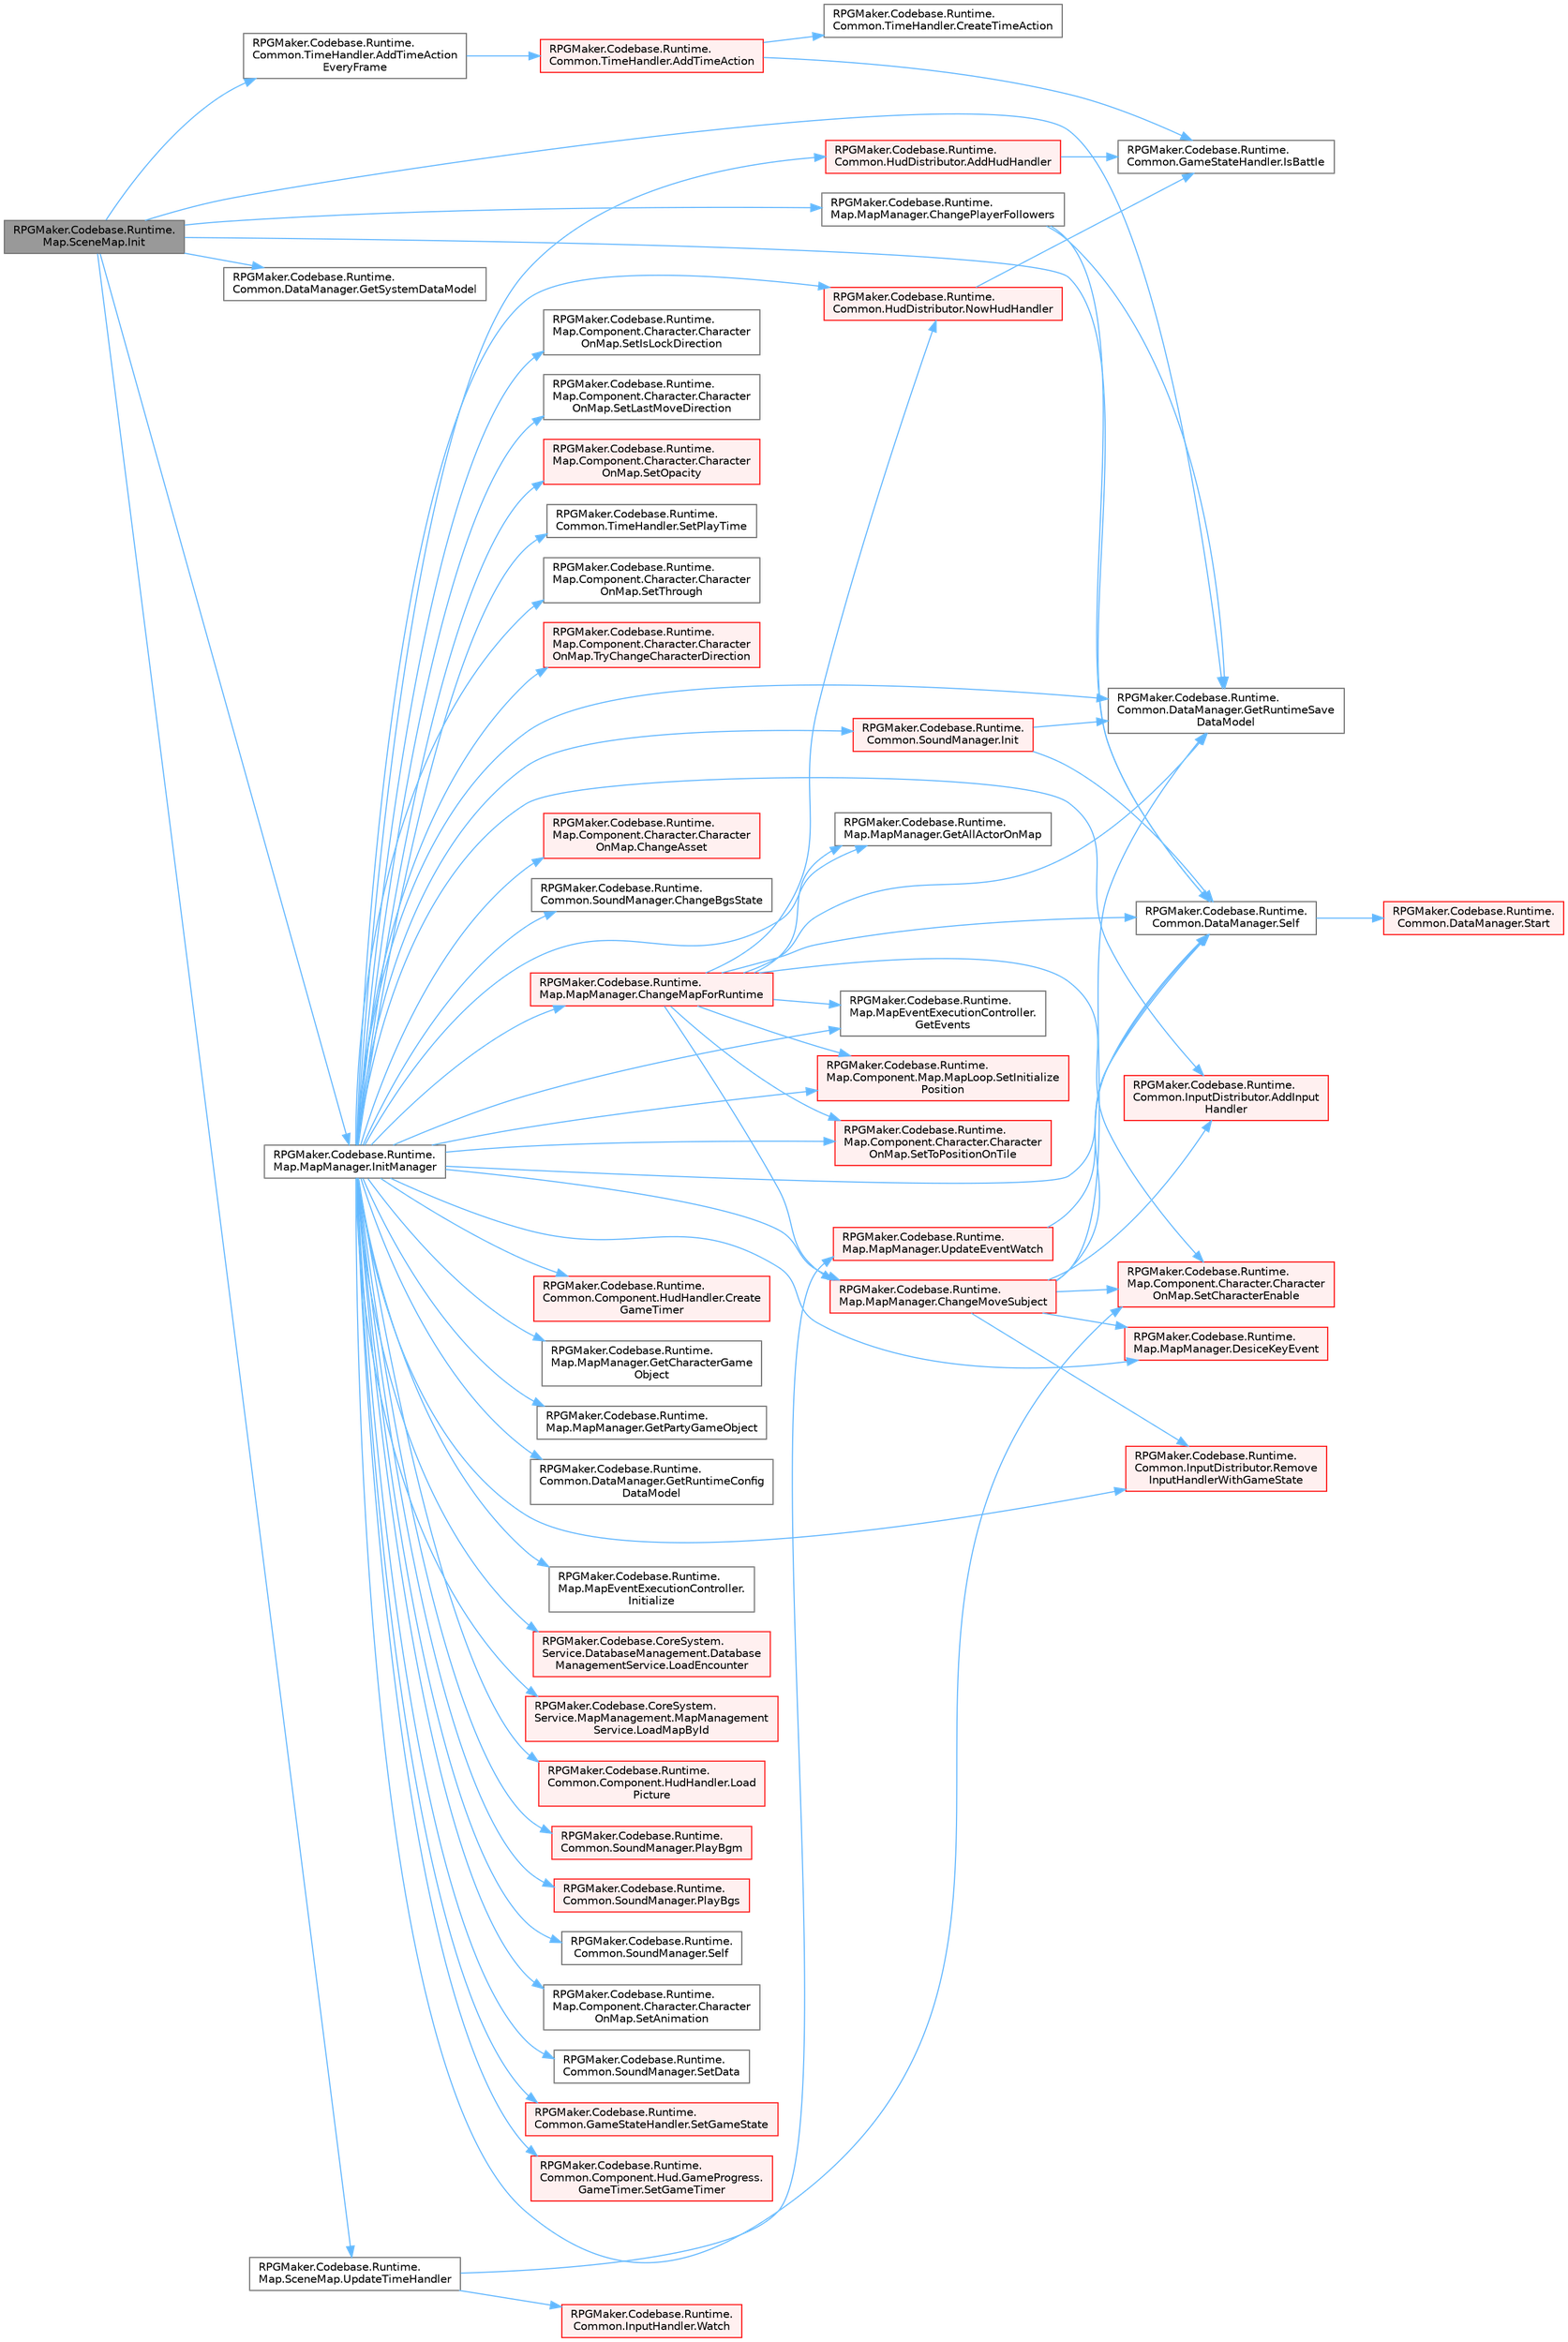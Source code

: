 digraph "RPGMaker.Codebase.Runtime.Map.SceneMap.Init"
{
 // LATEX_PDF_SIZE
  bgcolor="transparent";
  edge [fontname=Helvetica,fontsize=10,labelfontname=Helvetica,labelfontsize=10];
  node [fontname=Helvetica,fontsize=10,shape=box,height=0.2,width=0.4];
  rankdir="LR";
  Node1 [id="Node000001",label="RPGMaker.Codebase.Runtime.\lMap.SceneMap.Init",height=0.2,width=0.4,color="gray40", fillcolor="grey60", style="filled", fontcolor="black",tooltip=" "];
  Node1 -> Node2 [id="edge1_Node000001_Node000002",color="steelblue1",style="solid",tooltip=" "];
  Node2 [id="Node000002",label="RPGMaker.Codebase.Runtime.\lCommon.TimeHandler.AddTimeAction\lEveryFrame",height=0.2,width=0.4,color="grey40", fillcolor="white", style="filled",URL="$d3/dac/class_r_p_g_maker_1_1_codebase_1_1_runtime_1_1_common_1_1_time_handler.html#ac9871a57a401c0da5670b07803acc775",tooltip="実行するActionの登録（毎フレーム）"];
  Node2 -> Node3 [id="edge2_Node000002_Node000003",color="steelblue1",style="solid",tooltip=" "];
  Node3 [id="Node000003",label="RPGMaker.Codebase.Runtime.\lCommon.TimeHandler.AddTimeAction",height=0.2,width=0.4,color="red", fillcolor="#FFF0F0", style="filled",URL="$d3/dac/class_r_p_g_maker_1_1_codebase_1_1_runtime_1_1_common_1_1_time_handler.html#ac4a358a4a2136a175a780d969a5a2ae2",tooltip="実行するActionの登録"];
  Node3 -> Node4 [id="edge3_Node000003_Node000004",color="steelblue1",style="solid",tooltip=" "];
  Node4 [id="Node000004",label="RPGMaker.Codebase.Runtime.\lCommon.TimeHandler.CreateTimeAction",height=0.2,width=0.4,color="grey40", fillcolor="white", style="filled",URL="$d3/dac/class_r_p_g_maker_1_1_codebase_1_1_runtime_1_1_common_1_1_time_handler.html#a5eef3d1f8380e9a82f53b599f3a3b2d5",tooltip=" "];
  Node3 -> Node5 [id="edge4_Node000003_Node000005",color="steelblue1",style="solid",tooltip=" "];
  Node5 [id="Node000005",label="RPGMaker.Codebase.Runtime.\lCommon.GameStateHandler.IsBattle",height=0.2,width=0.4,color="grey40", fillcolor="white", style="filled",URL="$de/d2c/class_r_p_g_maker_1_1_codebase_1_1_runtime_1_1_common_1_1_game_state_handler.html#ad21ee0055358ca67238c33be028d2d7b",tooltip="現在の状態がBATTLEまたは、BATTLE_EVENTかどうかを返却する"];
  Node1 -> Node8 [id="edge5_Node000001_Node000008",color="steelblue1",style="solid",tooltip=" "];
  Node8 [id="Node000008",label="RPGMaker.Codebase.Runtime.\lMap.MapManager.ChangePlayerFollowers",height=0.2,width=0.4,color="grey40", fillcolor="white", style="filled",URL="$d5/d0f/class_r_p_g_maker_1_1_codebase_1_1_runtime_1_1_map_1_1_map_manager.html#a74049f5a6c0d915fe67b6114338f297f",tooltip="隊列歩行を行うかどうかを設定する"];
  Node8 -> Node9 [id="edge6_Node000008_Node000009",color="steelblue1",style="solid",tooltip=" "];
  Node9 [id="Node000009",label="RPGMaker.Codebase.Runtime.\lCommon.DataManager.GetRuntimeSave\lDataModel",height=0.2,width=0.4,color="grey40", fillcolor="white", style="filled",URL="$d5/d08/class_r_p_g_maker_1_1_codebase_1_1_runtime_1_1_common_1_1_data_manager.html#aa008ccb1bfddc97c2c6618cfe1fe9ab9",tooltip=" "];
  Node8 -> Node10 [id="edge7_Node000008_Node000010",color="steelblue1",style="solid",tooltip=" "];
  Node10 [id="Node000010",label="RPGMaker.Codebase.Runtime.\lCommon.DataManager.Self",height=0.2,width=0.4,color="grey40", fillcolor="white", style="filled",URL="$d5/d08/class_r_p_g_maker_1_1_codebase_1_1_runtime_1_1_common_1_1_data_manager.html#a8f0a40fd71fe0a873d1905e106299934",tooltip=" "];
  Node10 -> Node11 [id="edge8_Node000010_Node000011",color="steelblue1",style="solid",tooltip=" "];
  Node11 [id="Node000011",label="RPGMaker.Codebase.Runtime.\lCommon.DataManager.Start",height=0.2,width=0.4,color="red", fillcolor="#FFF0F0", style="filled",URL="$d5/d08/class_r_p_g_maker_1_1_codebase_1_1_runtime_1_1_common_1_1_data_manager.html#ace8f5b29b336a071e6383ecdbe0f85c5",tooltip=" "];
  Node1 -> Node9 [id="edge9_Node000001_Node000009",color="steelblue1",style="solid",tooltip=" "];
  Node1 -> Node48 [id="edge10_Node000001_Node000048",color="steelblue1",style="solid",tooltip=" "];
  Node48 [id="Node000048",label="RPGMaker.Codebase.Runtime.\lCommon.DataManager.GetSystemDataModel",height=0.2,width=0.4,color="grey40", fillcolor="white", style="filled",URL="$d5/d08/class_r_p_g_maker_1_1_codebase_1_1_runtime_1_1_common_1_1_data_manager.html#acdc0251471c3db50b36db22a1f9b9d83",tooltip=" "];
  Node1 -> Node49 [id="edge11_Node000001_Node000049",color="steelblue1",style="solid",tooltip=" "];
  Node49 [id="Node000049",label="RPGMaker.Codebase.Runtime.\lMap.MapManager.InitManager",height=0.2,width=0.4,color="grey40", fillcolor="white", style="filled",URL="$d5/d0f/class_r_p_g_maker_1_1_codebase_1_1_runtime_1_1_map_1_1_map_manager.html#ae14061e8d125d7fe532437b6ba183131",tooltip="マップ初期化"];
  Node49 -> Node50 [id="edge12_Node000049_Node000050",color="steelblue1",style="solid",tooltip=" "];
  Node50 [id="Node000050",label="RPGMaker.Codebase.Runtime.\lCommon.HudDistributor.AddHudHandler",height=0.2,width=0.4,color="red", fillcolor="#FFF0F0", style="filled",URL="$de/df1/class_r_p_g_maker_1_1_codebase_1_1_runtime_1_1_common_1_1_hud_distributor.html#a493e2ea441be41285d7909efbe4e3a68",tooltip="HudHandlerを登録"];
  Node50 -> Node5 [id="edge13_Node000050_Node000005",color="steelblue1",style="solid",tooltip=" "];
  Node49 -> Node55 [id="edge14_Node000049_Node000055",color="steelblue1",style="solid",tooltip=" "];
  Node55 [id="Node000055",label="RPGMaker.Codebase.Runtime.\lCommon.InputDistributor.AddInput\lHandler",height=0.2,width=0.4,color="red", fillcolor="#FFF0F0", style="filled",URL="$d3/df6/class_r_p_g_maker_1_1_codebase_1_1_runtime_1_1_common_1_1_input_distributor.html#a402385a83dcdf16396dde4ed413ffc74",tooltip="キーやマウスのイベントに対して実行するコールバック処理の登録"];
  Node49 -> Node57 [id="edge15_Node000049_Node000057",color="steelblue1",style="solid",tooltip=" "];
  Node57 [id="Node000057",label="RPGMaker.Codebase.Runtime.\lMap.Component.Character.Character\lOnMap.ChangeAsset",height=0.2,width=0.4,color="red", fillcolor="#FFF0F0", style="filled",URL="$d0/dad/class_r_p_g_maker_1_1_codebase_1_1_runtime_1_1_map_1_1_component_1_1_character_1_1_character_on_map.html#a41928ad79ad9f7867e1a03876e237d1c",tooltip=" "];
  Node49 -> Node83 [id="edge16_Node000049_Node000083",color="steelblue1",style="solid",tooltip=" "];
  Node83 [id="Node000083",label="RPGMaker.Codebase.Runtime.\lCommon.SoundManager.ChangeBgsState",height=0.2,width=0.4,color="grey40", fillcolor="white", style="filled",URL="$dc/d92/class_r_p_g_maker_1_1_codebase_1_1_runtime_1_1_common_1_1_sound_manager.html#a2363d8850dfe737bd94cd9a3627ee0f3",tooltip=" "];
  Node49 -> Node84 [id="edge17_Node000049_Node000084",color="steelblue1",style="solid",tooltip=" "];
  Node84 [id="Node000084",label="RPGMaker.Codebase.Runtime.\lMap.MapManager.ChangeMapForRuntime",height=0.2,width=0.4,color="red", fillcolor="#FFF0F0", style="filled",URL="$d5/d0f/class_r_p_g_maker_1_1_codebase_1_1_runtime_1_1_map_1_1_map_manager.html#a164b0a6efee413b3cff10ea519ab8029",tooltip="マップを表示する"];
  Node84 -> Node99 [id="edge18_Node000084_Node000099",color="steelblue1",style="solid",tooltip=" "];
  Node99 [id="Node000099",label="RPGMaker.Codebase.Runtime.\lMap.MapManager.ChangeMoveSubject",height=0.2,width=0.4,color="red", fillcolor="#FFF0F0", style="filled",URL="$d5/d0f/class_r_p_g_maker_1_1_codebase_1_1_runtime_1_1_map_1_1_map_manager.html#a5d00d2c525cee192d90fc53bbc0c8682",tooltip=" "];
  Node99 -> Node55 [id="edge19_Node000099_Node000055",color="steelblue1",style="solid",tooltip=" "];
  Node99 -> Node105 [id="edge20_Node000099_Node000105",color="steelblue1",style="solid",tooltip=" "];
  Node105 [id="Node000105",label="RPGMaker.Codebase.Runtime.\lMap.MapManager.DesiceKeyEvent",height=0.2,width=0.4,color="red", fillcolor="#FFF0F0", style="filled",URL="$d5/d0f/class_r_p_g_maker_1_1_codebase_1_1_runtime_1_1_map_1_1_map_manager.html#a2655da596d391627e8c2f71e6e490b62",tooltip="目の前にイベントがあり、その発動契機がTalkであればイベントを開始する"];
  Node99 -> Node9 [id="edge21_Node000099_Node000009",color="steelblue1",style="solid",tooltip=" "];
  Node99 -> Node284 [id="edge22_Node000099_Node000284",color="steelblue1",style="solid",tooltip=" "];
  Node284 [id="Node000284",label="RPGMaker.Codebase.Runtime.\lCommon.InputDistributor.Remove\lInputHandlerWithGameState",height=0.2,width=0.4,color="red", fillcolor="#FFF0F0", style="filled",URL="$d3/df6/class_r_p_g_maker_1_1_codebase_1_1_runtime_1_1_common_1_1_input_distributor.html#a94f2b7f6d7e8ce2a8cef3862a2199c67",tooltip="GameStateに紐づくキーやマウスのイベントを破棄する"];
  Node99 -> Node10 [id="edge23_Node000099_Node000010",color="steelblue1",style="solid",tooltip=" "];
  Node99 -> Node273 [id="edge24_Node000099_Node000273",color="steelblue1",style="solid",tooltip=" "];
  Node273 [id="Node000273",label="RPGMaker.Codebase.Runtime.\lMap.Component.Character.Character\lOnMap.SetCharacterEnable",height=0.2,width=0.4,color="red", fillcolor="#FFF0F0", style="filled",URL="$d0/dad/class_r_p_g_maker_1_1_codebase_1_1_runtime_1_1_map_1_1_component_1_1_character_1_1_character_on_map.html#a756f1d45637d9696729bae9d07e79b81",tooltip=" "];
  Node84 -> Node310 [id="edge25_Node000084_Node000310",color="steelblue1",style="solid",tooltip=" "];
  Node310 [id="Node000310",label="RPGMaker.Codebase.Runtime.\lMap.MapManager.GetAllActorOnMap",height=0.2,width=0.4,color="grey40", fillcolor="white", style="filled",URL="$d5/d0f/class_r_p_g_maker_1_1_codebase_1_1_runtime_1_1_map_1_1_map_manager.html#ae9abdce9b407bb0afa7c93a9632177ba",tooltip="操作中のアクターを含めたパーティメンバー全員の情報を取得する"];
  Node84 -> Node243 [id="edge26_Node000084_Node000243",color="steelblue1",style="solid",tooltip=" "];
  Node243 [id="Node000243",label="RPGMaker.Codebase.Runtime.\lMap.MapEventExecutionController.\lGetEvents",height=0.2,width=0.4,color="grey40", fillcolor="white", style="filled",URL="$db/d6c/class_r_p_g_maker_1_1_codebase_1_1_runtime_1_1_map_1_1_map_event_execution_controller.html#a9bbf8c17f4e918ec6053dc6901d9fd17",tooltip="マップ内のイベントリスト返却"];
  Node84 -> Node9 [id="edge27_Node000084_Node000009",color="steelblue1",style="solid",tooltip=" "];
  Node84 -> Node54 [id="edge28_Node000084_Node000054",color="steelblue1",style="solid",tooltip=" "];
  Node54 [id="Node000054",label="RPGMaker.Codebase.Runtime.\lCommon.HudDistributor.NowHudHandler",height=0.2,width=0.4,color="red", fillcolor="#FFF0F0", style="filled",URL="$de/df1/class_r_p_g_maker_1_1_codebase_1_1_runtime_1_1_common_1_1_hud_distributor.html#a9d7e7a73b205c8bbd12640dd907d18c4",tooltip="現在のHudHandlerを返却"];
  Node54 -> Node5 [id="edge29_Node000054_Node000005",color="steelblue1",style="solid",tooltip=" "];
  Node84 -> Node10 [id="edge30_Node000084_Node000010",color="steelblue1",style="solid",tooltip=" "];
  Node84 -> Node273 [id="edge31_Node000084_Node000273",color="steelblue1",style="solid",tooltip=" "];
  Node84 -> Node350 [id="edge32_Node000084_Node000350",color="steelblue1",style="solid",tooltip=" "];
  Node350 [id="Node000350",label="RPGMaker.Codebase.Runtime.\lMap.Component.Map.MapLoop.SetInitialize\lPosition",height=0.2,width=0.4,color="red", fillcolor="#FFF0F0", style="filled",URL="$d9/d69/class_r_p_g_maker_1_1_codebase_1_1_runtime_1_1_map_1_1_component_1_1_map_1_1_map_loop.html#a85e714fa8710b770ce7d340c5b5e750b",tooltip=" "];
  Node84 -> Node345 [id="edge33_Node000084_Node000345",color="steelblue1",style="solid",tooltip=" "];
  Node345 [id="Node000345",label="RPGMaker.Codebase.Runtime.\lMap.Component.Character.Character\lOnMap.SetToPositionOnTile",height=0.2,width=0.4,color="red", fillcolor="#FFF0F0", style="filled",URL="$d0/dad/class_r_p_g_maker_1_1_codebase_1_1_runtime_1_1_map_1_1_component_1_1_character_1_1_character_on_map.html#a651992270bdda6f0bd081d9f55b619c0",tooltip="指定したタイルの位置を設定"];
  Node49 -> Node99 [id="edge34_Node000049_Node000099",color="steelblue1",style="solid",tooltip=" "];
  Node49 -> Node356 [id="edge35_Node000049_Node000356",color="steelblue1",style="solid",tooltip=" "];
  Node356 [id="Node000356",label="RPGMaker.Codebase.Runtime.\lCommon.Component.HudHandler.Create\lGameTimer",height=0.2,width=0.4,color="red", fillcolor="#FFF0F0", style="filled",URL="$d4/ddb/class_r_p_g_maker_1_1_codebase_1_1_runtime_1_1_common_1_1_component_1_1_hud_handler.html#a562ffa9f3824378fe0af3f14d43483c7",tooltip=" "];
  Node49 -> Node105 [id="edge36_Node000049_Node000105",color="steelblue1",style="solid",tooltip=" "];
  Node49 -> Node310 [id="edge37_Node000049_Node000310",color="steelblue1",style="solid",tooltip=" "];
  Node49 -> Node359 [id="edge38_Node000049_Node000359",color="steelblue1",style="solid",tooltip=" "];
  Node359 [id="Node000359",label="RPGMaker.Codebase.Runtime.\lMap.MapManager.GetCharacterGame\lObject",height=0.2,width=0.4,color="grey40", fillcolor="white", style="filled",URL="$d5/d0f/class_r_p_g_maker_1_1_codebase_1_1_runtime_1_1_map_1_1_map_manager.html#afd9834ddf477f1b4c3f82e72e59f6b9c",tooltip="操作中のアクターを取得"];
  Node49 -> Node243 [id="edge39_Node000049_Node000243",color="steelblue1",style="solid",tooltip=" "];
  Node49 -> Node360 [id="edge40_Node000049_Node000360",color="steelblue1",style="solid",tooltip=" "];
  Node360 [id="Node000360",label="RPGMaker.Codebase.Runtime.\lMap.MapManager.GetPartyGameObject",height=0.2,width=0.4,color="grey40", fillcolor="white", style="filled",URL="$d5/d0f/class_r_p_g_maker_1_1_codebase_1_1_runtime_1_1_map_1_1_map_manager.html#ae9fb5e8b32853d5d7908baf888d5c198",tooltip=" "];
  Node49 -> Node361 [id="edge41_Node000049_Node000361",color="steelblue1",style="solid",tooltip=" "];
  Node361 [id="Node000361",label="RPGMaker.Codebase.Runtime.\lCommon.DataManager.GetRuntimeConfig\lDataModel",height=0.2,width=0.4,color="grey40", fillcolor="white", style="filled",URL="$d5/d08/class_r_p_g_maker_1_1_codebase_1_1_runtime_1_1_common_1_1_data_manager.html#a0a2ffc641c2e2cb5de6540b100272aa5",tooltip=" "];
  Node49 -> Node9 [id="edge42_Node000049_Node000009",color="steelblue1",style="solid",tooltip=" "];
  Node49 -> Node362 [id="edge43_Node000049_Node000362",color="steelblue1",style="solid",tooltip=" "];
  Node362 [id="Node000362",label="RPGMaker.Codebase.Runtime.\lCommon.SoundManager.Init",height=0.2,width=0.4,color="red", fillcolor="#FFF0F0", style="filled",URL="$dc/d92/class_r_p_g_maker_1_1_codebase_1_1_runtime_1_1_common_1_1_sound_manager.html#a355d9f1c0d323b00b6566887669c8706",tooltip=" "];
  Node362 -> Node9 [id="edge44_Node000362_Node000009",color="steelblue1",style="solid",tooltip=" "];
  Node362 -> Node10 [id="edge45_Node000362_Node000010",color="steelblue1",style="solid",tooltip=" "];
  Node49 -> Node364 [id="edge46_Node000049_Node000364",color="steelblue1",style="solid",tooltip=" "];
  Node364 [id="Node000364",label="RPGMaker.Codebase.Runtime.\lMap.MapEventExecutionController.\lInitialize",height=0.2,width=0.4,color="grey40", fillcolor="white", style="filled",URL="$db/d6c/class_r_p_g_maker_1_1_codebase_1_1_runtime_1_1_map_1_1_map_event_execution_controller.html#ae0c634dbb0a651bb2afb0944dde304e4",tooltip="初期化処理"];
  Node49 -> Node365 [id="edge47_Node000049_Node000365",color="steelblue1",style="solid",tooltip=" "];
  Node365 [id="Node000365",label="RPGMaker.Codebase.CoreSystem.\lService.DatabaseManagement.Database\lManagementService.LoadEncounter",height=0.2,width=0.4,color="red", fillcolor="#FFF0F0", style="filled",URL="$db/db0/class_r_p_g_maker_1_1_codebase_1_1_core_system_1_1_service_1_1_database_management_1_1_database_management_service.html#a0864ab8c4911714f06e387db366397f5",tooltip="😁 遭遇読込"];
  Node49 -> Node367 [id="edge48_Node000049_Node000367",color="steelblue1",style="solid",tooltip=" "];
  Node367 [id="Node000367",label="RPGMaker.Codebase.CoreSystem.\lService.MapManagement.MapManagement\lService.LoadMapById",height=0.2,width=0.4,color="red", fillcolor="#FFF0F0", style="filled",URL="$da/d11/class_r_p_g_maker_1_1_codebase_1_1_core_system_1_1_service_1_1_map_management_1_1_map_management_service.html#a634b68e272d7b7c96b5e2dad640f3d05",tooltip="マップ操作"];
  Node49 -> Node371 [id="edge49_Node000049_Node000371",color="steelblue1",style="solid",tooltip=" "];
  Node371 [id="Node000371",label="RPGMaker.Codebase.Runtime.\lCommon.Component.HudHandler.Load\lPicture",height=0.2,width=0.4,color="red", fillcolor="#FFF0F0", style="filled",URL="$d4/ddb/class_r_p_g_maker_1_1_codebase_1_1_runtime_1_1_common_1_1_component_1_1_hud_handler.html#a0ec17ebcce60640eac6f7292311b68b2",tooltip=" "];
  Node49 -> Node54 [id="edge50_Node000049_Node000054",color="steelblue1",style="solid",tooltip=" "];
  Node49 -> Node266 [id="edge51_Node000049_Node000266",color="steelblue1",style="solid",tooltip=" "];
  Node266 [id="Node000266",label="RPGMaker.Codebase.Runtime.\lCommon.SoundManager.PlayBgm",height=0.2,width=0.4,color="red", fillcolor="#FFF0F0", style="filled",URL="$dc/d92/class_r_p_g_maker_1_1_codebase_1_1_runtime_1_1_common_1_1_sound_manager.html#a6c8c608b6e1e7333a2d5ffefd1c22eb1",tooltip=" "];
  Node49 -> Node391 [id="edge52_Node000049_Node000391",color="steelblue1",style="solid",tooltip=" "];
  Node391 [id="Node000391",label="RPGMaker.Codebase.Runtime.\lCommon.SoundManager.PlayBgs",height=0.2,width=0.4,color="red", fillcolor="#FFF0F0", style="filled",URL="$dc/d92/class_r_p_g_maker_1_1_codebase_1_1_runtime_1_1_common_1_1_sound_manager.html#a3885aa1153952db1a46c6b826c09d94d",tooltip=" "];
  Node49 -> Node284 [id="edge53_Node000049_Node000284",color="steelblue1",style="solid",tooltip=" "];
  Node49 -> Node10 [id="edge54_Node000049_Node000010",color="steelblue1",style="solid",tooltip=" "];
  Node49 -> Node191 [id="edge55_Node000049_Node000191",color="steelblue1",style="solid",tooltip=" "];
  Node191 [id="Node000191",label="RPGMaker.Codebase.Runtime.\lCommon.SoundManager.Self",height=0.2,width=0.4,color="grey40", fillcolor="white", style="filled",URL="$dc/d92/class_r_p_g_maker_1_1_codebase_1_1_runtime_1_1_common_1_1_sound_manager.html#aca0898033e6c728c94d26ad955dc4968",tooltip=" "];
  Node49 -> Node332 [id="edge56_Node000049_Node000332",color="steelblue1",style="solid",tooltip=" "];
  Node332 [id="Node000332",label="RPGMaker.Codebase.Runtime.\lMap.Component.Character.Character\lOnMap.SetAnimation",height=0.2,width=0.4,color="grey40", fillcolor="white", style="filled",URL="$d0/dad/class_r_p_g_maker_1_1_codebase_1_1_runtime_1_1_map_1_1_component_1_1_character_1_1_character_on_map.html#a54d6d0d19296c5dd8c73c56ab6e2fabd",tooltip="アニメーションの設定"];
  Node49 -> Node273 [id="edge57_Node000049_Node000273",color="steelblue1",style="solid",tooltip=" "];
  Node49 -> Node192 [id="edge58_Node000049_Node000192",color="steelblue1",style="solid",tooltip=" "];
  Node192 [id="Node000192",label="RPGMaker.Codebase.Runtime.\lCommon.SoundManager.SetData",height=0.2,width=0.4,color="grey40", fillcolor="white", style="filled",URL="$dc/d92/class_r_p_g_maker_1_1_codebase_1_1_runtime_1_1_common_1_1_sound_manager.html#a0618a93ba58b7dbf31684f62cf69a8dd",tooltip=" "];
  Node49 -> Node147 [id="edge59_Node000049_Node000147",color="steelblue1",style="solid",tooltip=" "];
  Node147 [id="Node000147",label="RPGMaker.Codebase.Runtime.\lCommon.GameStateHandler.SetGameState",height=0.2,width=0.4,color="red", fillcolor="#FFF0F0", style="filled",URL="$de/d2c/class_r_p_g_maker_1_1_codebase_1_1_runtime_1_1_common_1_1_game_state_handler.html#ad0674aa1bff51c30c55e65612b611f0b",tooltip="新しい状態を登録する."];
  Node49 -> Node394 [id="edge60_Node000049_Node000394",color="steelblue1",style="solid",tooltip=" "];
  Node394 [id="Node000394",label="RPGMaker.Codebase.Runtime.\lCommon.Component.Hud.GameProgress.\lGameTimer.SetGameTimer",height=0.2,width=0.4,color="red", fillcolor="#FFF0F0", style="filled",URL="$d9/da8/class_r_p_g_maker_1_1_codebase_1_1_runtime_1_1_common_1_1_component_1_1_hud_1_1_game_progress_1_1_game_timer.html#a8b6e368b70fa41037a01b51d4ee0fe92",tooltip=" "];
  Node49 -> Node350 [id="edge61_Node000049_Node000350",color="steelblue1",style="solid",tooltip=" "];
  Node49 -> Node396 [id="edge62_Node000049_Node000396",color="steelblue1",style="solid",tooltip=" "];
  Node396 [id="Node000396",label="RPGMaker.Codebase.Runtime.\lMap.Component.Character.Character\lOnMap.SetIsLockDirection",height=0.2,width=0.4,color="grey40", fillcolor="white", style="filled",URL="$d0/dad/class_r_p_g_maker_1_1_codebase_1_1_runtime_1_1_map_1_1_component_1_1_character_1_1_character_on_map.html#ae63aba326dc30b7ca7390bea94966e6f",tooltip=" "];
  Node49 -> Node397 [id="edge63_Node000049_Node000397",color="steelblue1",style="solid",tooltip=" "];
  Node397 [id="Node000397",label="RPGMaker.Codebase.Runtime.\lMap.Component.Character.Character\lOnMap.SetLastMoveDirection",height=0.2,width=0.4,color="grey40", fillcolor="white", style="filled",URL="$d0/dad/class_r_p_g_maker_1_1_codebase_1_1_runtime_1_1_map_1_1_component_1_1_character_1_1_character_on_map.html#a52d83bb2819cf2f9fc96f5ec08be04f9",tooltip="セーブデータから最終の移動方向を設定"];
  Node49 -> Node398 [id="edge64_Node000049_Node000398",color="steelblue1",style="solid",tooltip=" "];
  Node398 [id="Node000398",label="RPGMaker.Codebase.Runtime.\lMap.Component.Character.Character\lOnMap.SetOpacity",height=0.2,width=0.4,color="red", fillcolor="#FFF0F0", style="filled",URL="$d0/dad/class_r_p_g_maker_1_1_codebase_1_1_runtime_1_1_map_1_1_component_1_1_character_1_1_character_on_map.html#ae44ac04bc16fcd881cbc5f5cc32c0503",tooltip=" "];
  Node49 -> Node400 [id="edge65_Node000049_Node000400",color="steelblue1",style="solid",tooltip=" "];
  Node400 [id="Node000400",label="RPGMaker.Codebase.Runtime.\lCommon.TimeHandler.SetPlayTime",height=0.2,width=0.4,color="grey40", fillcolor="white", style="filled",URL="$d3/dac/class_r_p_g_maker_1_1_codebase_1_1_runtime_1_1_common_1_1_time_handler.html#a6301b52dd8820da5614be19e1036ece6",tooltip="プレイ時間を登録する"];
  Node49 -> Node401 [id="edge66_Node000049_Node000401",color="steelblue1",style="solid",tooltip=" "];
  Node401 [id="Node000401",label="RPGMaker.Codebase.Runtime.\lMap.Component.Character.Character\lOnMap.SetThrough",height=0.2,width=0.4,color="grey40", fillcolor="white", style="filled",URL="$d0/dad/class_r_p_g_maker_1_1_codebase_1_1_runtime_1_1_map_1_1_component_1_1_character_1_1_character_on_map.html#a2e69ff5fc58b69cbd55a61e811de2712",tooltip=" "];
  Node49 -> Node345 [id="edge67_Node000049_Node000345",color="steelblue1",style="solid",tooltip=" "];
  Node49 -> Node402 [id="edge68_Node000049_Node000402",color="steelblue1",style="solid",tooltip=" "];
  Node402 [id="Node000402",label="RPGMaker.Codebase.Runtime.\lMap.Component.Character.Character\lOnMap.TryChangeCharacterDirection",height=0.2,width=0.4,color="red", fillcolor="#FFF0F0", style="filled",URL="$d0/dad/class_r_p_g_maker_1_1_codebase_1_1_runtime_1_1_map_1_1_component_1_1_character_1_1_character_on_map.html#ad8a56581ee742232231968278f33b671",tooltip="向き変更を試行する。"];
  Node1 -> Node10 [id="edge69_Node000001_Node000010",color="steelblue1",style="solid",tooltip=" "];
  Node1 -> Node403 [id="edge70_Node000001_Node000403",color="steelblue1",style="solid",tooltip=" "];
  Node403 [id="Node000403",label="RPGMaker.Codebase.Runtime.\lMap.SceneMap.UpdateTimeHandler",height=0.2,width=0.4,color="grey40", fillcolor="white", style="filled",URL="$db/d02/class_r_p_g_maker_1_1_codebase_1_1_runtime_1_1_map_1_1_scene_map.html#a423a666bb2aa67001761fd172ec9090f",tooltip=" "];
  Node403 -> Node404 [id="edge71_Node000403_Node000404",color="steelblue1",style="solid",tooltip=" "];
  Node404 [id="Node000404",label="RPGMaker.Codebase.Runtime.\lMap.MapManager.UpdateEventWatch",height=0.2,width=0.4,color="red", fillcolor="#FFF0F0", style="filled",URL="$d5/d0f/class_r_p_g_maker_1_1_codebase_1_1_runtime_1_1_map_1_1_map_manager.html#ab7cb7bd152ff2eab304d1c57abe54477",tooltip="特定のイベント更新"];
  Node404 -> Node10 [id="edge72_Node000404_Node000010",color="steelblue1",style="solid",tooltip=" "];
  Node403 -> Node409 [id="edge73_Node000403_Node000409",color="steelblue1",style="solid",tooltip=" "];
  Node409 [id="Node000409",label="RPGMaker.Codebase.Runtime.\lCommon.InputHandler.Watch",height=0.2,width=0.4,color="red", fillcolor="#FFF0F0", style="filled",URL="$d4/d84/class_r_p_g_maker_1_1_codebase_1_1_runtime_1_1_common_1_1_input_handler.html#a5ba9bee5e513cd1d9cd104eb7e0fa92f",tooltip="入力監視"];
}
